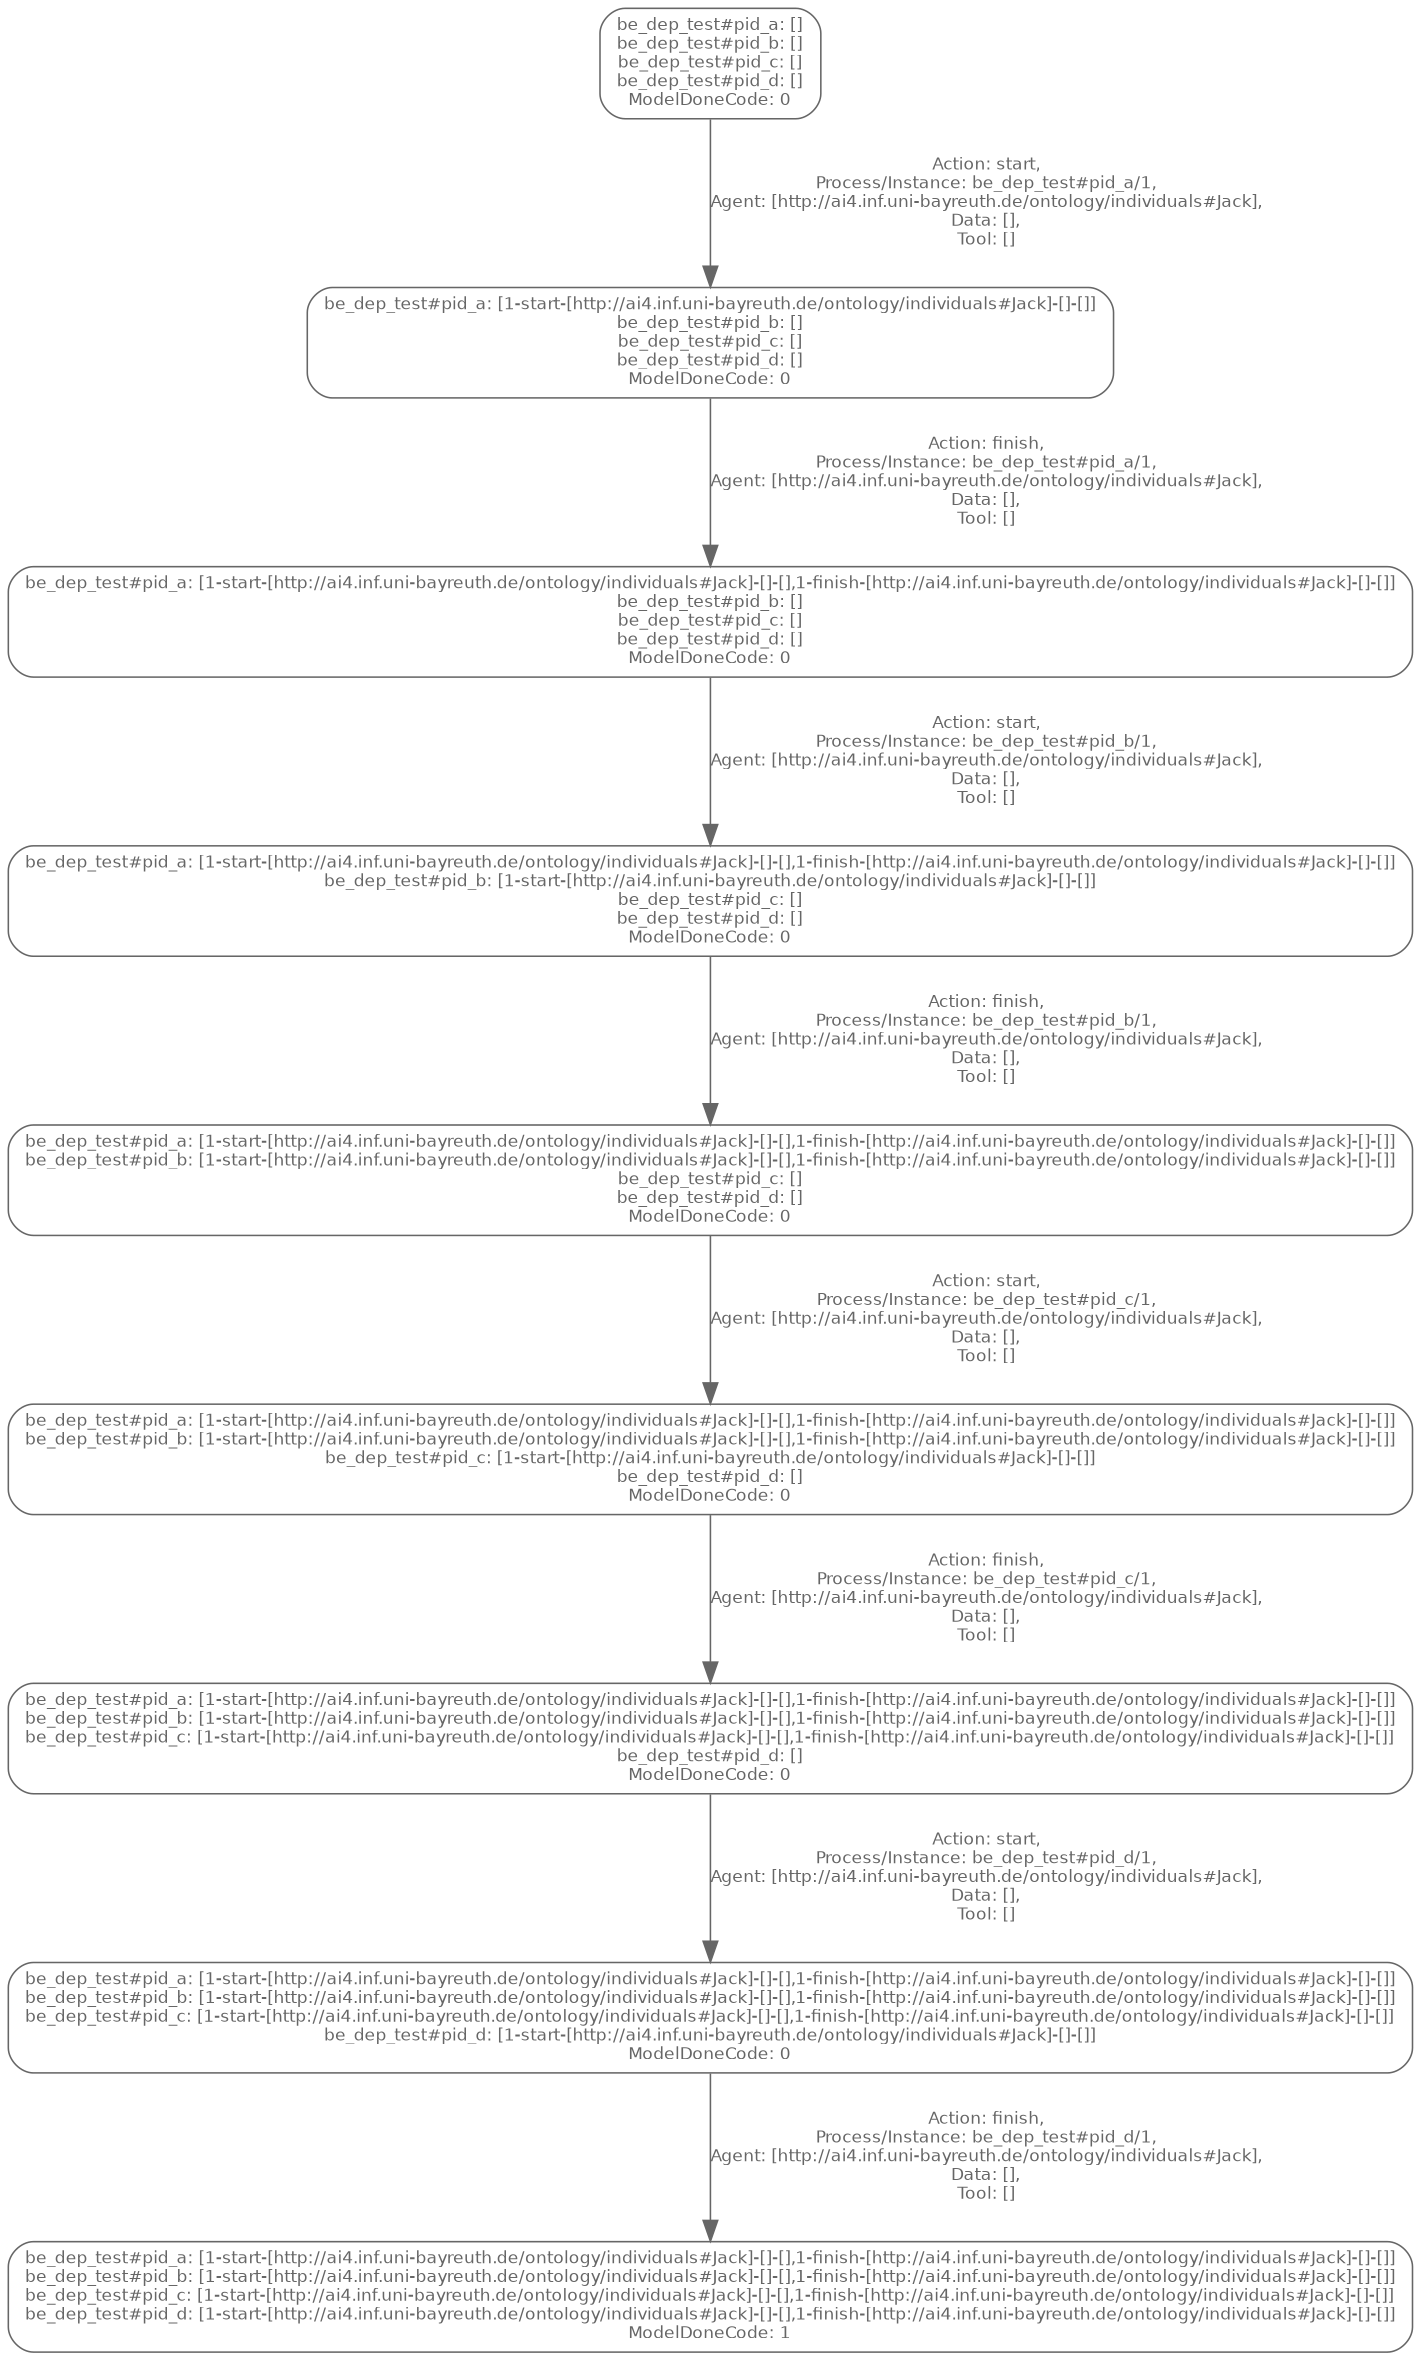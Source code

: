 digraph untitled 
{
 size = "30,30";

	"be_dep_test#pid_a: []\nbe_dep_test#pid_b: []\nbe_dep_test#pid_c: []\nbe_dep_test#pid_d: []\nModelDoneCode: 0" -> "be_dep_test#pid_a: [1-start-[http://ai4.inf.uni-bayreuth.de/ontology/individuals#Jack]-[]-[]]\nbe_dep_test#pid_b: []\nbe_dep_test#pid_c: []\nbe_dep_test#pid_d: []\nModelDoneCode: 0" [label="Action: start,\nProcess/Instance: be_dep_test#pid_a/1,\nAgent: [http://ai4.inf.uni-bayreuth.de/ontology/individuals#Jack],\nData: [],\nTool: []" style="setlinewidth(0.75)" color="#666666" fontcolor="#666666" fontname="Helvetica" fontsize="8"];
	"be_dep_test#pid_a: []\nbe_dep_test#pid_b: []\nbe_dep_test#pid_c: []\nbe_dep_test#pid_d: []\nModelDoneCode: 0" [label="be_dep_test#pid_a: []\nbe_dep_test#pid_b: []\nbe_dep_test#pid_c: []\nbe_dep_test#pid_d: []\nModelDoneCode: 0" shape=box color="#666666", fontcolor="#666666", fontname="Helvetica" fontsize="8", style="rounded, setlinewidth(0.75)"];
	"be_dep_test#pid_a: [1-start-[http://ai4.inf.uni-bayreuth.de/ontology/individuals#Jack]-[]-[]]\nbe_dep_test#pid_b: []\nbe_dep_test#pid_c: []\nbe_dep_test#pid_d: []\nModelDoneCode: 0" [label="be_dep_test#pid_a: [1-start-[http://ai4.inf.uni-bayreuth.de/ontology/individuals#Jack]-[]-[]]\nbe_dep_test#pid_b: []\nbe_dep_test#pid_c: []\nbe_dep_test#pid_d: []\nModelDoneCode: 0" shape=box color="#666666", fontcolor="#666666", fontname="Helvetica" fontsize="8", style="rounded, setlinewidth(0.75)"];
	"be_dep_test#pid_a: [1-start-[http://ai4.inf.uni-bayreuth.de/ontology/individuals#Jack]-[]-[]]\nbe_dep_test#pid_b: []\nbe_dep_test#pid_c: []\nbe_dep_test#pid_d: []\nModelDoneCode: 0" -> "be_dep_test#pid_a: [1-start-[http://ai4.inf.uni-bayreuth.de/ontology/individuals#Jack]-[]-[],1-finish-[http://ai4.inf.uni-bayreuth.de/ontology/individuals#Jack]-[]-[]]\nbe_dep_test#pid_b: []\nbe_dep_test#pid_c: []\nbe_dep_test#pid_d: []\nModelDoneCode: 0" [label="Action: finish,\nProcess/Instance: be_dep_test#pid_a/1,\nAgent: [http://ai4.inf.uni-bayreuth.de/ontology/individuals#Jack],\nData: [],\nTool: []" style="setlinewidth(0.75)" color="#666666" fontcolor="#666666" fontname="Helvetica" fontsize="8"];
	"be_dep_test#pid_a: [1-start-[http://ai4.inf.uni-bayreuth.de/ontology/individuals#Jack]-[]-[]]\nbe_dep_test#pid_b: []\nbe_dep_test#pid_c: []\nbe_dep_test#pid_d: []\nModelDoneCode: 0" [label="be_dep_test#pid_a: [1-start-[http://ai4.inf.uni-bayreuth.de/ontology/individuals#Jack]-[]-[]]\nbe_dep_test#pid_b: []\nbe_dep_test#pid_c: []\nbe_dep_test#pid_d: []\nModelDoneCode: 0" shape=box color="#666666", fontcolor="#666666", fontname="Helvetica" fontsize="8", style="rounded, setlinewidth(0.75)"];
	"be_dep_test#pid_a: [1-start-[http://ai4.inf.uni-bayreuth.de/ontology/individuals#Jack]-[]-[],1-finish-[http://ai4.inf.uni-bayreuth.de/ontology/individuals#Jack]-[]-[]]\nbe_dep_test#pid_b: []\nbe_dep_test#pid_c: []\nbe_dep_test#pid_d: []\nModelDoneCode: 0" [label="be_dep_test#pid_a: [1-start-[http://ai4.inf.uni-bayreuth.de/ontology/individuals#Jack]-[]-[],1-finish-[http://ai4.inf.uni-bayreuth.de/ontology/individuals#Jack]-[]-[]]\nbe_dep_test#pid_b: []\nbe_dep_test#pid_c: []\nbe_dep_test#pid_d: []\nModelDoneCode: 0" shape=box color="#666666", fontcolor="#666666", fontname="Helvetica" fontsize="8", style="rounded, setlinewidth(0.75)"];
	"be_dep_test#pid_a: [1-start-[http://ai4.inf.uni-bayreuth.de/ontology/individuals#Jack]-[]-[],1-finish-[http://ai4.inf.uni-bayreuth.de/ontology/individuals#Jack]-[]-[]]\nbe_dep_test#pid_b: []\nbe_dep_test#pid_c: []\nbe_dep_test#pid_d: []\nModelDoneCode: 0" -> "be_dep_test#pid_a: [1-start-[http://ai4.inf.uni-bayreuth.de/ontology/individuals#Jack]-[]-[],1-finish-[http://ai4.inf.uni-bayreuth.de/ontology/individuals#Jack]-[]-[]]\nbe_dep_test#pid_b: [1-start-[http://ai4.inf.uni-bayreuth.de/ontology/individuals#Jack]-[]-[]]\nbe_dep_test#pid_c: []\nbe_dep_test#pid_d: []\nModelDoneCode: 0" [label="Action: start,\nProcess/Instance: be_dep_test#pid_b/1,\nAgent: [http://ai4.inf.uni-bayreuth.de/ontology/individuals#Jack],\nData: [],\nTool: []" style="setlinewidth(0.75)" color="#666666" fontcolor="#666666" fontname="Helvetica" fontsize="8"];
	"be_dep_test#pid_a: [1-start-[http://ai4.inf.uni-bayreuth.de/ontology/individuals#Jack]-[]-[],1-finish-[http://ai4.inf.uni-bayreuth.de/ontology/individuals#Jack]-[]-[]]\nbe_dep_test#pid_b: []\nbe_dep_test#pid_c: []\nbe_dep_test#pid_d: []\nModelDoneCode: 0" [label="be_dep_test#pid_a: [1-start-[http://ai4.inf.uni-bayreuth.de/ontology/individuals#Jack]-[]-[],1-finish-[http://ai4.inf.uni-bayreuth.de/ontology/individuals#Jack]-[]-[]]\nbe_dep_test#pid_b: []\nbe_dep_test#pid_c: []\nbe_dep_test#pid_d: []\nModelDoneCode: 0" shape=box color="#666666", fontcolor="#666666", fontname="Helvetica" fontsize="8", style="rounded, setlinewidth(0.75)"];
	"be_dep_test#pid_a: [1-start-[http://ai4.inf.uni-bayreuth.de/ontology/individuals#Jack]-[]-[],1-finish-[http://ai4.inf.uni-bayreuth.de/ontology/individuals#Jack]-[]-[]]\nbe_dep_test#pid_b: [1-start-[http://ai4.inf.uni-bayreuth.de/ontology/individuals#Jack]-[]-[]]\nbe_dep_test#pid_c: []\nbe_dep_test#pid_d: []\nModelDoneCode: 0" [label="be_dep_test#pid_a: [1-start-[http://ai4.inf.uni-bayreuth.de/ontology/individuals#Jack]-[]-[],1-finish-[http://ai4.inf.uni-bayreuth.de/ontology/individuals#Jack]-[]-[]]\nbe_dep_test#pid_b: [1-start-[http://ai4.inf.uni-bayreuth.de/ontology/individuals#Jack]-[]-[]]\nbe_dep_test#pid_c: []\nbe_dep_test#pid_d: []\nModelDoneCode: 0" shape=box color="#666666", fontcolor="#666666", fontname="Helvetica" fontsize="8", style="rounded, setlinewidth(0.75)"];
	"be_dep_test#pid_a: [1-start-[http://ai4.inf.uni-bayreuth.de/ontology/individuals#Jack]-[]-[],1-finish-[http://ai4.inf.uni-bayreuth.de/ontology/individuals#Jack]-[]-[]]\nbe_dep_test#pid_b: [1-start-[http://ai4.inf.uni-bayreuth.de/ontology/individuals#Jack]-[]-[]]\nbe_dep_test#pid_c: []\nbe_dep_test#pid_d: []\nModelDoneCode: 0" -> "be_dep_test#pid_a: [1-start-[http://ai4.inf.uni-bayreuth.de/ontology/individuals#Jack]-[]-[],1-finish-[http://ai4.inf.uni-bayreuth.de/ontology/individuals#Jack]-[]-[]]\nbe_dep_test#pid_b: [1-start-[http://ai4.inf.uni-bayreuth.de/ontology/individuals#Jack]-[]-[],1-finish-[http://ai4.inf.uni-bayreuth.de/ontology/individuals#Jack]-[]-[]]\nbe_dep_test#pid_c: []\nbe_dep_test#pid_d: []\nModelDoneCode: 0" [label="Action: finish,\nProcess/Instance: be_dep_test#pid_b/1,\nAgent: [http://ai4.inf.uni-bayreuth.de/ontology/individuals#Jack],\nData: [],\nTool: []" style="setlinewidth(0.75)" color="#666666" fontcolor="#666666" fontname="Helvetica" fontsize="8"];
	"be_dep_test#pid_a: [1-start-[http://ai4.inf.uni-bayreuth.de/ontology/individuals#Jack]-[]-[],1-finish-[http://ai4.inf.uni-bayreuth.de/ontology/individuals#Jack]-[]-[]]\nbe_dep_test#pid_b: [1-start-[http://ai4.inf.uni-bayreuth.de/ontology/individuals#Jack]-[]-[]]\nbe_dep_test#pid_c: []\nbe_dep_test#pid_d: []\nModelDoneCode: 0" [label="be_dep_test#pid_a: [1-start-[http://ai4.inf.uni-bayreuth.de/ontology/individuals#Jack]-[]-[],1-finish-[http://ai4.inf.uni-bayreuth.de/ontology/individuals#Jack]-[]-[]]\nbe_dep_test#pid_b: [1-start-[http://ai4.inf.uni-bayreuth.de/ontology/individuals#Jack]-[]-[]]\nbe_dep_test#pid_c: []\nbe_dep_test#pid_d: []\nModelDoneCode: 0" shape=box color="#666666", fontcolor="#666666", fontname="Helvetica" fontsize="8", style="rounded, setlinewidth(0.75)"];
	"be_dep_test#pid_a: [1-start-[http://ai4.inf.uni-bayreuth.de/ontology/individuals#Jack]-[]-[],1-finish-[http://ai4.inf.uni-bayreuth.de/ontology/individuals#Jack]-[]-[]]\nbe_dep_test#pid_b: [1-start-[http://ai4.inf.uni-bayreuth.de/ontology/individuals#Jack]-[]-[],1-finish-[http://ai4.inf.uni-bayreuth.de/ontology/individuals#Jack]-[]-[]]\nbe_dep_test#pid_c: []\nbe_dep_test#pid_d: []\nModelDoneCode: 0" [label="be_dep_test#pid_a: [1-start-[http://ai4.inf.uni-bayreuth.de/ontology/individuals#Jack]-[]-[],1-finish-[http://ai4.inf.uni-bayreuth.de/ontology/individuals#Jack]-[]-[]]\nbe_dep_test#pid_b: [1-start-[http://ai4.inf.uni-bayreuth.de/ontology/individuals#Jack]-[]-[],1-finish-[http://ai4.inf.uni-bayreuth.de/ontology/individuals#Jack]-[]-[]]\nbe_dep_test#pid_c: []\nbe_dep_test#pid_d: []\nModelDoneCode: 0" shape=box color="#666666", fontcolor="#666666", fontname="Helvetica" fontsize="8", style="rounded, setlinewidth(0.75)"];
	"be_dep_test#pid_a: [1-start-[http://ai4.inf.uni-bayreuth.de/ontology/individuals#Jack]-[]-[],1-finish-[http://ai4.inf.uni-bayreuth.de/ontology/individuals#Jack]-[]-[]]\nbe_dep_test#pid_b: [1-start-[http://ai4.inf.uni-bayreuth.de/ontology/individuals#Jack]-[]-[],1-finish-[http://ai4.inf.uni-bayreuth.de/ontology/individuals#Jack]-[]-[]]\nbe_dep_test#pid_c: []\nbe_dep_test#pid_d: []\nModelDoneCode: 0" -> "be_dep_test#pid_a: [1-start-[http://ai4.inf.uni-bayreuth.de/ontology/individuals#Jack]-[]-[],1-finish-[http://ai4.inf.uni-bayreuth.de/ontology/individuals#Jack]-[]-[]]\nbe_dep_test#pid_b: [1-start-[http://ai4.inf.uni-bayreuth.de/ontology/individuals#Jack]-[]-[],1-finish-[http://ai4.inf.uni-bayreuth.de/ontology/individuals#Jack]-[]-[]]\nbe_dep_test#pid_c: [1-start-[http://ai4.inf.uni-bayreuth.de/ontology/individuals#Jack]-[]-[]]\nbe_dep_test#pid_d: []\nModelDoneCode: 0" [label="Action: start,\nProcess/Instance: be_dep_test#pid_c/1,\nAgent: [http://ai4.inf.uni-bayreuth.de/ontology/individuals#Jack],\nData: [],\nTool: []" style="setlinewidth(0.75)" color="#666666" fontcolor="#666666" fontname="Helvetica" fontsize="8"];
	"be_dep_test#pid_a: [1-start-[http://ai4.inf.uni-bayreuth.de/ontology/individuals#Jack]-[]-[],1-finish-[http://ai4.inf.uni-bayreuth.de/ontology/individuals#Jack]-[]-[]]\nbe_dep_test#pid_b: [1-start-[http://ai4.inf.uni-bayreuth.de/ontology/individuals#Jack]-[]-[],1-finish-[http://ai4.inf.uni-bayreuth.de/ontology/individuals#Jack]-[]-[]]\nbe_dep_test#pid_c: []\nbe_dep_test#pid_d: []\nModelDoneCode: 0" [label="be_dep_test#pid_a: [1-start-[http://ai4.inf.uni-bayreuth.de/ontology/individuals#Jack]-[]-[],1-finish-[http://ai4.inf.uni-bayreuth.de/ontology/individuals#Jack]-[]-[]]\nbe_dep_test#pid_b: [1-start-[http://ai4.inf.uni-bayreuth.de/ontology/individuals#Jack]-[]-[],1-finish-[http://ai4.inf.uni-bayreuth.de/ontology/individuals#Jack]-[]-[]]\nbe_dep_test#pid_c: []\nbe_dep_test#pid_d: []\nModelDoneCode: 0" shape=box color="#666666", fontcolor="#666666", fontname="Helvetica" fontsize="8", style="rounded, setlinewidth(0.75)"];
	"be_dep_test#pid_a: [1-start-[http://ai4.inf.uni-bayreuth.de/ontology/individuals#Jack]-[]-[],1-finish-[http://ai4.inf.uni-bayreuth.de/ontology/individuals#Jack]-[]-[]]\nbe_dep_test#pid_b: [1-start-[http://ai4.inf.uni-bayreuth.de/ontology/individuals#Jack]-[]-[],1-finish-[http://ai4.inf.uni-bayreuth.de/ontology/individuals#Jack]-[]-[]]\nbe_dep_test#pid_c: [1-start-[http://ai4.inf.uni-bayreuth.de/ontology/individuals#Jack]-[]-[]]\nbe_dep_test#pid_d: []\nModelDoneCode: 0" [label="be_dep_test#pid_a: [1-start-[http://ai4.inf.uni-bayreuth.de/ontology/individuals#Jack]-[]-[],1-finish-[http://ai4.inf.uni-bayreuth.de/ontology/individuals#Jack]-[]-[]]\nbe_dep_test#pid_b: [1-start-[http://ai4.inf.uni-bayreuth.de/ontology/individuals#Jack]-[]-[],1-finish-[http://ai4.inf.uni-bayreuth.de/ontology/individuals#Jack]-[]-[]]\nbe_dep_test#pid_c: [1-start-[http://ai4.inf.uni-bayreuth.de/ontology/individuals#Jack]-[]-[]]\nbe_dep_test#pid_d: []\nModelDoneCode: 0" shape=box color="#666666", fontcolor="#666666", fontname="Helvetica" fontsize="8", style="rounded, setlinewidth(0.75)"];
	"be_dep_test#pid_a: [1-start-[http://ai4.inf.uni-bayreuth.de/ontology/individuals#Jack]-[]-[],1-finish-[http://ai4.inf.uni-bayreuth.de/ontology/individuals#Jack]-[]-[]]\nbe_dep_test#pid_b: [1-start-[http://ai4.inf.uni-bayreuth.de/ontology/individuals#Jack]-[]-[],1-finish-[http://ai4.inf.uni-bayreuth.de/ontology/individuals#Jack]-[]-[]]\nbe_dep_test#pid_c: [1-start-[http://ai4.inf.uni-bayreuth.de/ontology/individuals#Jack]-[]-[]]\nbe_dep_test#pid_d: []\nModelDoneCode: 0" -> "be_dep_test#pid_a: [1-start-[http://ai4.inf.uni-bayreuth.de/ontology/individuals#Jack]-[]-[],1-finish-[http://ai4.inf.uni-bayreuth.de/ontology/individuals#Jack]-[]-[]]\nbe_dep_test#pid_b: [1-start-[http://ai4.inf.uni-bayreuth.de/ontology/individuals#Jack]-[]-[],1-finish-[http://ai4.inf.uni-bayreuth.de/ontology/individuals#Jack]-[]-[]]\nbe_dep_test#pid_c: [1-start-[http://ai4.inf.uni-bayreuth.de/ontology/individuals#Jack]-[]-[],1-finish-[http://ai4.inf.uni-bayreuth.de/ontology/individuals#Jack]-[]-[]]\nbe_dep_test#pid_d: []\nModelDoneCode: 0" [label="Action: finish,\nProcess/Instance: be_dep_test#pid_c/1,\nAgent: [http://ai4.inf.uni-bayreuth.de/ontology/individuals#Jack],\nData: [],\nTool: []" style="setlinewidth(0.75)" color="#666666" fontcolor="#666666" fontname="Helvetica" fontsize="8"];
	"be_dep_test#pid_a: [1-start-[http://ai4.inf.uni-bayreuth.de/ontology/individuals#Jack]-[]-[],1-finish-[http://ai4.inf.uni-bayreuth.de/ontology/individuals#Jack]-[]-[]]\nbe_dep_test#pid_b: [1-start-[http://ai4.inf.uni-bayreuth.de/ontology/individuals#Jack]-[]-[],1-finish-[http://ai4.inf.uni-bayreuth.de/ontology/individuals#Jack]-[]-[]]\nbe_dep_test#pid_c: [1-start-[http://ai4.inf.uni-bayreuth.de/ontology/individuals#Jack]-[]-[]]\nbe_dep_test#pid_d: []\nModelDoneCode: 0" [label="be_dep_test#pid_a: [1-start-[http://ai4.inf.uni-bayreuth.de/ontology/individuals#Jack]-[]-[],1-finish-[http://ai4.inf.uni-bayreuth.de/ontology/individuals#Jack]-[]-[]]\nbe_dep_test#pid_b: [1-start-[http://ai4.inf.uni-bayreuth.de/ontology/individuals#Jack]-[]-[],1-finish-[http://ai4.inf.uni-bayreuth.de/ontology/individuals#Jack]-[]-[]]\nbe_dep_test#pid_c: [1-start-[http://ai4.inf.uni-bayreuth.de/ontology/individuals#Jack]-[]-[]]\nbe_dep_test#pid_d: []\nModelDoneCode: 0" shape=box color="#666666", fontcolor="#666666", fontname="Helvetica" fontsize="8", style="rounded, setlinewidth(0.75)"];
	"be_dep_test#pid_a: [1-start-[http://ai4.inf.uni-bayreuth.de/ontology/individuals#Jack]-[]-[],1-finish-[http://ai4.inf.uni-bayreuth.de/ontology/individuals#Jack]-[]-[]]\nbe_dep_test#pid_b: [1-start-[http://ai4.inf.uni-bayreuth.de/ontology/individuals#Jack]-[]-[],1-finish-[http://ai4.inf.uni-bayreuth.de/ontology/individuals#Jack]-[]-[]]\nbe_dep_test#pid_c: [1-start-[http://ai4.inf.uni-bayreuth.de/ontology/individuals#Jack]-[]-[],1-finish-[http://ai4.inf.uni-bayreuth.de/ontology/individuals#Jack]-[]-[]]\nbe_dep_test#pid_d: []\nModelDoneCode: 0" [label="be_dep_test#pid_a: [1-start-[http://ai4.inf.uni-bayreuth.de/ontology/individuals#Jack]-[]-[],1-finish-[http://ai4.inf.uni-bayreuth.de/ontology/individuals#Jack]-[]-[]]\nbe_dep_test#pid_b: [1-start-[http://ai4.inf.uni-bayreuth.de/ontology/individuals#Jack]-[]-[],1-finish-[http://ai4.inf.uni-bayreuth.de/ontology/individuals#Jack]-[]-[]]\nbe_dep_test#pid_c: [1-start-[http://ai4.inf.uni-bayreuth.de/ontology/individuals#Jack]-[]-[],1-finish-[http://ai4.inf.uni-bayreuth.de/ontology/individuals#Jack]-[]-[]]\nbe_dep_test#pid_d: []\nModelDoneCode: 0" shape=box color="#666666", fontcolor="#666666", fontname="Helvetica" fontsize="8", style="rounded, setlinewidth(0.75)"];
	"be_dep_test#pid_a: [1-start-[http://ai4.inf.uni-bayreuth.de/ontology/individuals#Jack]-[]-[],1-finish-[http://ai4.inf.uni-bayreuth.de/ontology/individuals#Jack]-[]-[]]\nbe_dep_test#pid_b: [1-start-[http://ai4.inf.uni-bayreuth.de/ontology/individuals#Jack]-[]-[],1-finish-[http://ai4.inf.uni-bayreuth.de/ontology/individuals#Jack]-[]-[]]\nbe_dep_test#pid_c: [1-start-[http://ai4.inf.uni-bayreuth.de/ontology/individuals#Jack]-[]-[],1-finish-[http://ai4.inf.uni-bayreuth.de/ontology/individuals#Jack]-[]-[]]\nbe_dep_test#pid_d: []\nModelDoneCode: 0" -> "be_dep_test#pid_a: [1-start-[http://ai4.inf.uni-bayreuth.de/ontology/individuals#Jack]-[]-[],1-finish-[http://ai4.inf.uni-bayreuth.de/ontology/individuals#Jack]-[]-[]]\nbe_dep_test#pid_b: [1-start-[http://ai4.inf.uni-bayreuth.de/ontology/individuals#Jack]-[]-[],1-finish-[http://ai4.inf.uni-bayreuth.de/ontology/individuals#Jack]-[]-[]]\nbe_dep_test#pid_c: [1-start-[http://ai4.inf.uni-bayreuth.de/ontology/individuals#Jack]-[]-[],1-finish-[http://ai4.inf.uni-bayreuth.de/ontology/individuals#Jack]-[]-[]]\nbe_dep_test#pid_d: [1-start-[http://ai4.inf.uni-bayreuth.de/ontology/individuals#Jack]-[]-[]]\nModelDoneCode: 0" [label="Action: start,\nProcess/Instance: be_dep_test#pid_d/1,\nAgent: [http://ai4.inf.uni-bayreuth.de/ontology/individuals#Jack],\nData: [],\nTool: []" style="setlinewidth(0.75)" color="#666666" fontcolor="#666666" fontname="Helvetica" fontsize="8"];
	"be_dep_test#pid_a: [1-start-[http://ai4.inf.uni-bayreuth.de/ontology/individuals#Jack]-[]-[],1-finish-[http://ai4.inf.uni-bayreuth.de/ontology/individuals#Jack]-[]-[]]\nbe_dep_test#pid_b: [1-start-[http://ai4.inf.uni-bayreuth.de/ontology/individuals#Jack]-[]-[],1-finish-[http://ai4.inf.uni-bayreuth.de/ontology/individuals#Jack]-[]-[]]\nbe_dep_test#pid_c: [1-start-[http://ai4.inf.uni-bayreuth.de/ontology/individuals#Jack]-[]-[],1-finish-[http://ai4.inf.uni-bayreuth.de/ontology/individuals#Jack]-[]-[]]\nbe_dep_test#pid_d: []\nModelDoneCode: 0" [label="be_dep_test#pid_a: [1-start-[http://ai4.inf.uni-bayreuth.de/ontology/individuals#Jack]-[]-[],1-finish-[http://ai4.inf.uni-bayreuth.de/ontology/individuals#Jack]-[]-[]]\nbe_dep_test#pid_b: [1-start-[http://ai4.inf.uni-bayreuth.de/ontology/individuals#Jack]-[]-[],1-finish-[http://ai4.inf.uni-bayreuth.de/ontology/individuals#Jack]-[]-[]]\nbe_dep_test#pid_c: [1-start-[http://ai4.inf.uni-bayreuth.de/ontology/individuals#Jack]-[]-[],1-finish-[http://ai4.inf.uni-bayreuth.de/ontology/individuals#Jack]-[]-[]]\nbe_dep_test#pid_d: []\nModelDoneCode: 0" shape=box color="#666666", fontcolor="#666666", fontname="Helvetica" fontsize="8", style="rounded, setlinewidth(0.75)"];
	"be_dep_test#pid_a: [1-start-[http://ai4.inf.uni-bayreuth.de/ontology/individuals#Jack]-[]-[],1-finish-[http://ai4.inf.uni-bayreuth.de/ontology/individuals#Jack]-[]-[]]\nbe_dep_test#pid_b: [1-start-[http://ai4.inf.uni-bayreuth.de/ontology/individuals#Jack]-[]-[],1-finish-[http://ai4.inf.uni-bayreuth.de/ontology/individuals#Jack]-[]-[]]\nbe_dep_test#pid_c: [1-start-[http://ai4.inf.uni-bayreuth.de/ontology/individuals#Jack]-[]-[],1-finish-[http://ai4.inf.uni-bayreuth.de/ontology/individuals#Jack]-[]-[]]\nbe_dep_test#pid_d: [1-start-[http://ai4.inf.uni-bayreuth.de/ontology/individuals#Jack]-[]-[]]\nModelDoneCode: 0" [label="be_dep_test#pid_a: [1-start-[http://ai4.inf.uni-bayreuth.de/ontology/individuals#Jack]-[]-[],1-finish-[http://ai4.inf.uni-bayreuth.de/ontology/individuals#Jack]-[]-[]]\nbe_dep_test#pid_b: [1-start-[http://ai4.inf.uni-bayreuth.de/ontology/individuals#Jack]-[]-[],1-finish-[http://ai4.inf.uni-bayreuth.de/ontology/individuals#Jack]-[]-[]]\nbe_dep_test#pid_c: [1-start-[http://ai4.inf.uni-bayreuth.de/ontology/individuals#Jack]-[]-[],1-finish-[http://ai4.inf.uni-bayreuth.de/ontology/individuals#Jack]-[]-[]]\nbe_dep_test#pid_d: [1-start-[http://ai4.inf.uni-bayreuth.de/ontology/individuals#Jack]-[]-[]]\nModelDoneCode: 0" shape=box color="#666666", fontcolor="#666666", fontname="Helvetica" fontsize="8", style="rounded, setlinewidth(0.75)"];
	"be_dep_test#pid_a: [1-start-[http://ai4.inf.uni-bayreuth.de/ontology/individuals#Jack]-[]-[],1-finish-[http://ai4.inf.uni-bayreuth.de/ontology/individuals#Jack]-[]-[]]\nbe_dep_test#pid_b: [1-start-[http://ai4.inf.uni-bayreuth.de/ontology/individuals#Jack]-[]-[],1-finish-[http://ai4.inf.uni-bayreuth.de/ontology/individuals#Jack]-[]-[]]\nbe_dep_test#pid_c: [1-start-[http://ai4.inf.uni-bayreuth.de/ontology/individuals#Jack]-[]-[],1-finish-[http://ai4.inf.uni-bayreuth.de/ontology/individuals#Jack]-[]-[]]\nbe_dep_test#pid_d: [1-start-[http://ai4.inf.uni-bayreuth.de/ontology/individuals#Jack]-[]-[]]\nModelDoneCode: 0" -> "be_dep_test#pid_a: [1-start-[http://ai4.inf.uni-bayreuth.de/ontology/individuals#Jack]-[]-[],1-finish-[http://ai4.inf.uni-bayreuth.de/ontology/individuals#Jack]-[]-[]]\nbe_dep_test#pid_b: [1-start-[http://ai4.inf.uni-bayreuth.de/ontology/individuals#Jack]-[]-[],1-finish-[http://ai4.inf.uni-bayreuth.de/ontology/individuals#Jack]-[]-[]]\nbe_dep_test#pid_c: [1-start-[http://ai4.inf.uni-bayreuth.de/ontology/individuals#Jack]-[]-[],1-finish-[http://ai4.inf.uni-bayreuth.de/ontology/individuals#Jack]-[]-[]]\nbe_dep_test#pid_d: [1-start-[http://ai4.inf.uni-bayreuth.de/ontology/individuals#Jack]-[]-[],1-finish-[http://ai4.inf.uni-bayreuth.de/ontology/individuals#Jack]-[]-[]]\nModelDoneCode: 1" [label="Action: finish,\nProcess/Instance: be_dep_test#pid_d/1,\nAgent: [http://ai4.inf.uni-bayreuth.de/ontology/individuals#Jack],\nData: [],\nTool: []" style="setlinewidth(0.75)" color="#666666" fontcolor="#666666" fontname="Helvetica" fontsize="8"];
	"be_dep_test#pid_a: [1-start-[http://ai4.inf.uni-bayreuth.de/ontology/individuals#Jack]-[]-[],1-finish-[http://ai4.inf.uni-bayreuth.de/ontology/individuals#Jack]-[]-[]]\nbe_dep_test#pid_b: [1-start-[http://ai4.inf.uni-bayreuth.de/ontology/individuals#Jack]-[]-[],1-finish-[http://ai4.inf.uni-bayreuth.de/ontology/individuals#Jack]-[]-[]]\nbe_dep_test#pid_c: [1-start-[http://ai4.inf.uni-bayreuth.de/ontology/individuals#Jack]-[]-[],1-finish-[http://ai4.inf.uni-bayreuth.de/ontology/individuals#Jack]-[]-[]]\nbe_dep_test#pid_d: [1-start-[http://ai4.inf.uni-bayreuth.de/ontology/individuals#Jack]-[]-[]]\nModelDoneCode: 0" [label="be_dep_test#pid_a: [1-start-[http://ai4.inf.uni-bayreuth.de/ontology/individuals#Jack]-[]-[],1-finish-[http://ai4.inf.uni-bayreuth.de/ontology/individuals#Jack]-[]-[]]\nbe_dep_test#pid_b: [1-start-[http://ai4.inf.uni-bayreuth.de/ontology/individuals#Jack]-[]-[],1-finish-[http://ai4.inf.uni-bayreuth.de/ontology/individuals#Jack]-[]-[]]\nbe_dep_test#pid_c: [1-start-[http://ai4.inf.uni-bayreuth.de/ontology/individuals#Jack]-[]-[],1-finish-[http://ai4.inf.uni-bayreuth.de/ontology/individuals#Jack]-[]-[]]\nbe_dep_test#pid_d: [1-start-[http://ai4.inf.uni-bayreuth.de/ontology/individuals#Jack]-[]-[]]\nModelDoneCode: 0" shape=box color="#666666", fontcolor="#666666", fontname="Helvetica" fontsize="8", style="rounded, setlinewidth(0.75)"];
	"be_dep_test#pid_a: [1-start-[http://ai4.inf.uni-bayreuth.de/ontology/individuals#Jack]-[]-[],1-finish-[http://ai4.inf.uni-bayreuth.de/ontology/individuals#Jack]-[]-[]]\nbe_dep_test#pid_b: [1-start-[http://ai4.inf.uni-bayreuth.de/ontology/individuals#Jack]-[]-[],1-finish-[http://ai4.inf.uni-bayreuth.de/ontology/individuals#Jack]-[]-[]]\nbe_dep_test#pid_c: [1-start-[http://ai4.inf.uni-bayreuth.de/ontology/individuals#Jack]-[]-[],1-finish-[http://ai4.inf.uni-bayreuth.de/ontology/individuals#Jack]-[]-[]]\nbe_dep_test#pid_d: [1-start-[http://ai4.inf.uni-bayreuth.de/ontology/individuals#Jack]-[]-[],1-finish-[http://ai4.inf.uni-bayreuth.de/ontology/individuals#Jack]-[]-[]]\nModelDoneCode: 1" [label="be_dep_test#pid_a: [1-start-[http://ai4.inf.uni-bayreuth.de/ontology/individuals#Jack]-[]-[],1-finish-[http://ai4.inf.uni-bayreuth.de/ontology/individuals#Jack]-[]-[]]\nbe_dep_test#pid_b: [1-start-[http://ai4.inf.uni-bayreuth.de/ontology/individuals#Jack]-[]-[],1-finish-[http://ai4.inf.uni-bayreuth.de/ontology/individuals#Jack]-[]-[]]\nbe_dep_test#pid_c: [1-start-[http://ai4.inf.uni-bayreuth.de/ontology/individuals#Jack]-[]-[],1-finish-[http://ai4.inf.uni-bayreuth.de/ontology/individuals#Jack]-[]-[]]\nbe_dep_test#pid_d: [1-start-[http://ai4.inf.uni-bayreuth.de/ontology/individuals#Jack]-[]-[],1-finish-[http://ai4.inf.uni-bayreuth.de/ontology/individuals#Jack]-[]-[]]\nModelDoneCode: 1" shape=box color="#666666", fontcolor="#666666", fontname="Helvetica" fontsize="8", style="rounded, setlinewidth(0.75)"];
}